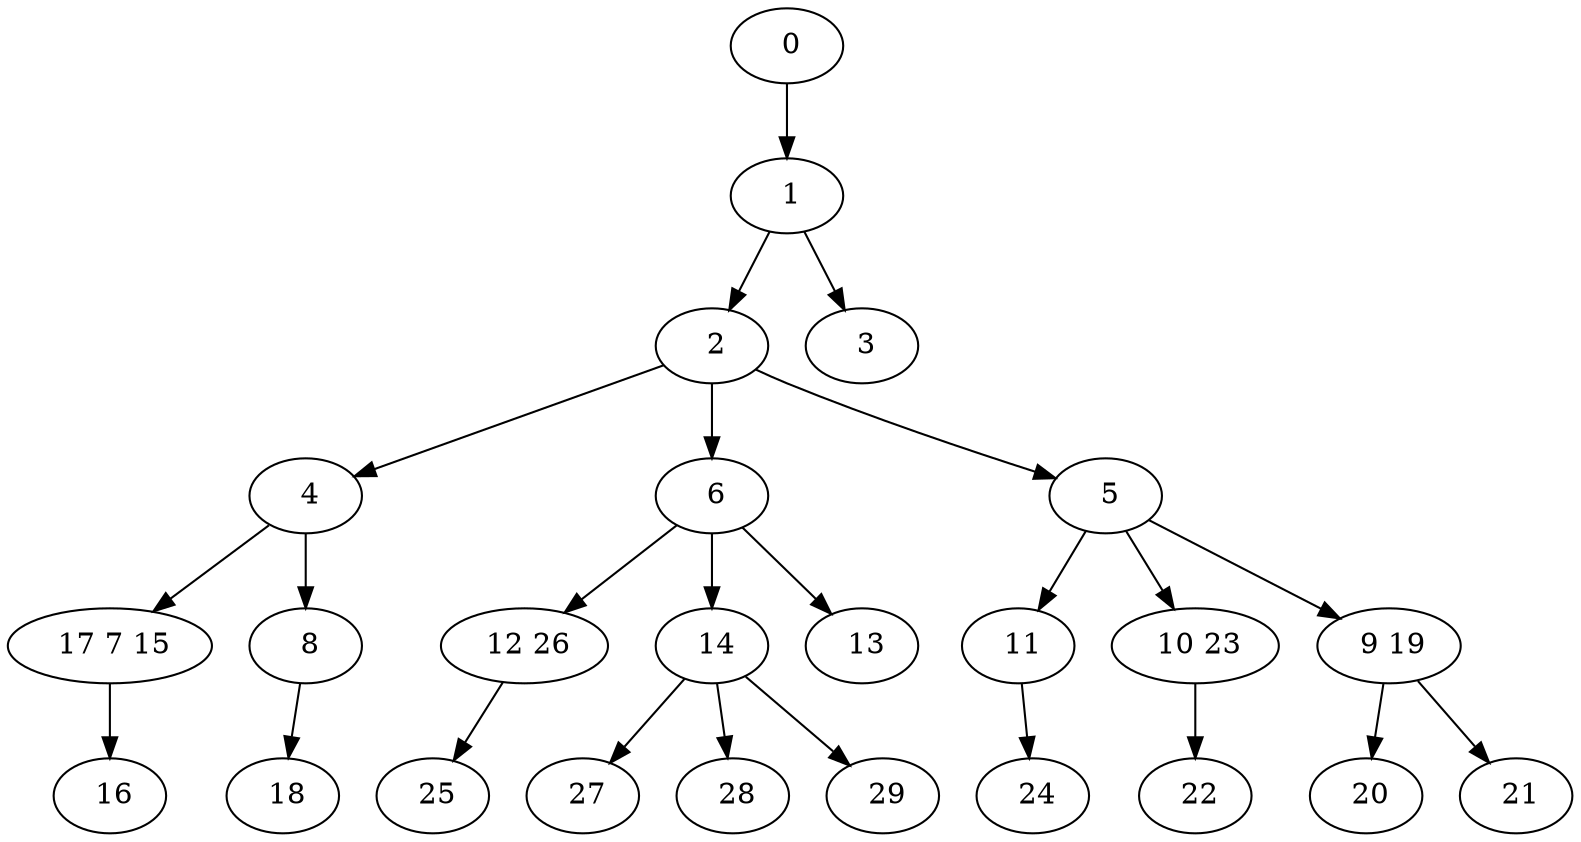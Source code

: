 digraph mytree {
" 0" -> " 1";
" 1" -> " 2";
" 1" -> " 3";
" 2" -> " 4";
" 2" -> " 6";
" 2" -> " 5";
" 3";
" 4" -> " 17 7 15";
" 4" -> " 8";
" 6" -> " 12 26";
" 6" -> " 14";
" 6" -> " 13";
" 17 7 15" -> " 16";
" 5" -> " 11";
" 5" -> " 10 23";
" 5" -> " 9 19";
" 11" -> " 24";
" 10 23" -> " 22";
" 9 19" -> " 20";
" 9 19" -> " 21";
" 12 26" -> " 25";
" 14" -> " 27";
" 14" -> " 28";
" 14" -> " 29";
" 8" -> " 18";
" 18";
" 24";
" 25";
" 27";
" 28";
" 29";
" 22";
" 20";
" 21";
" 16";
" 13";
}
